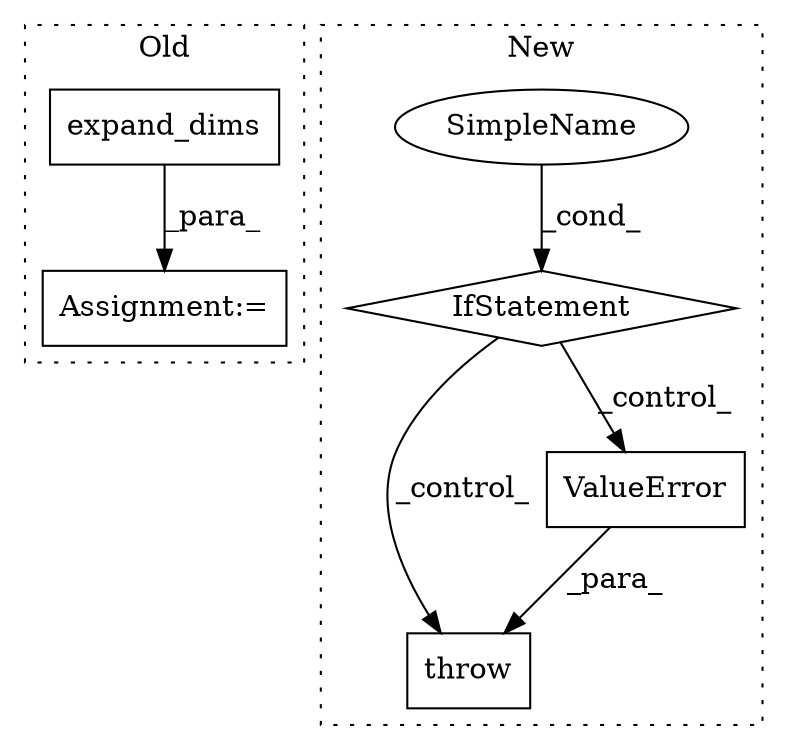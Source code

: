 digraph G {
subgraph cluster0 {
1 [label="expand_dims" a="32" s="4461,4484" l="12,1" shape="box"];
6 [label="Assignment:=" a="7" s="4641" l="1" shape="box"];
label = "Old";
style="dotted";
}
subgraph cluster1 {
2 [label="throw" a="53" s="4576" l="6" shape="box"];
3 [label="IfStatement" a="25" s="4539,4564" l="4,2" shape="diamond"];
4 [label="ValueError" a="32" s="4582,4666" l="11,1" shape="box"];
5 [label="SimpleName" a="42" s="" l="" shape="ellipse"];
label = "New";
style="dotted";
}
1 -> 6 [label="_para_"];
3 -> 2 [label="_control_"];
3 -> 4 [label="_control_"];
4 -> 2 [label="_para_"];
5 -> 3 [label="_cond_"];
}